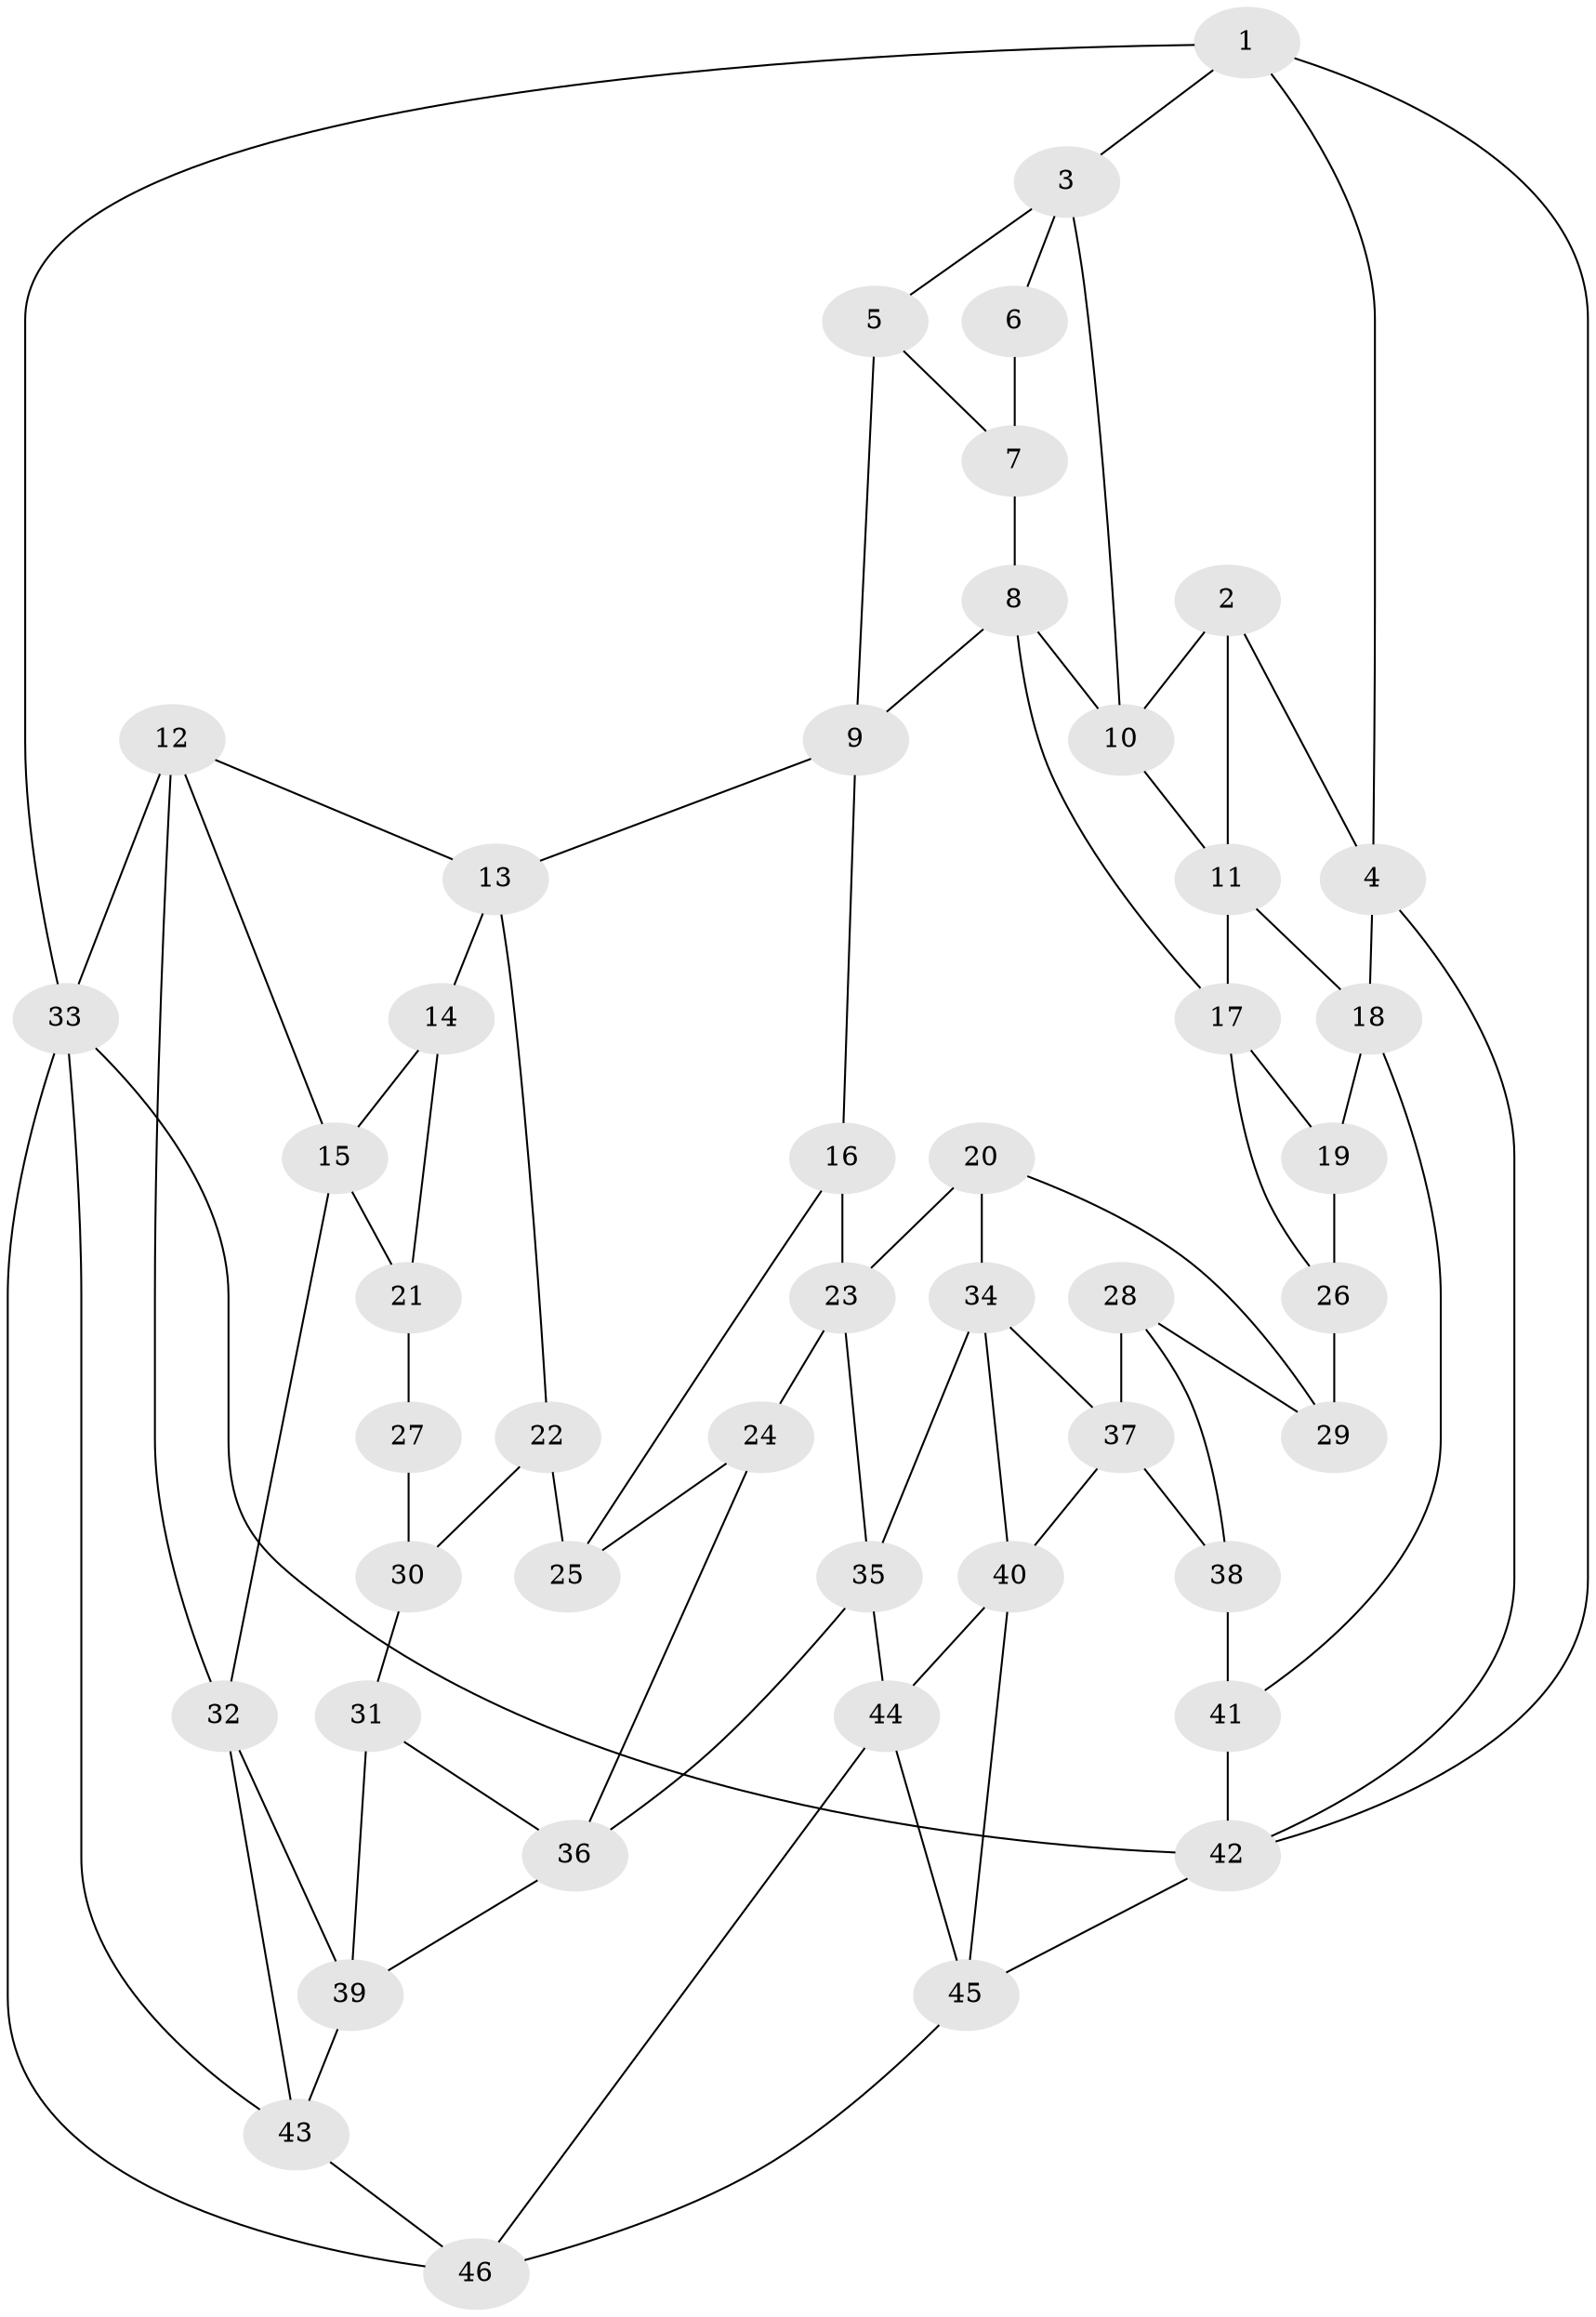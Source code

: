 // original degree distribution, {3: 0.03296703296703297, 5: 0.6263736263736264, 6: 0.16483516483516483, 4: 0.17582417582417584}
// Generated by graph-tools (version 1.1) at 2025/03/03/09/25 03:03:22]
// undirected, 46 vertices, 82 edges
graph export_dot {
graph [start="1"]
  node [color=gray90,style=filled];
  1;
  2;
  3;
  4;
  5;
  6;
  7;
  8;
  9;
  10;
  11;
  12;
  13;
  14;
  15;
  16;
  17;
  18;
  19;
  20;
  21;
  22;
  23;
  24;
  25;
  26;
  27;
  28;
  29;
  30;
  31;
  32;
  33;
  34;
  35;
  36;
  37;
  38;
  39;
  40;
  41;
  42;
  43;
  44;
  45;
  46;
  1 -- 3 [weight=1.0];
  1 -- 4 [weight=1.0];
  1 -- 33 [weight=1.0];
  1 -- 42 [weight=1.0];
  2 -- 4 [weight=1.0];
  2 -- 10 [weight=1.0];
  2 -- 11 [weight=1.0];
  3 -- 5 [weight=1.0];
  3 -- 6 [weight=1.0];
  3 -- 10 [weight=1.0];
  4 -- 18 [weight=1.0];
  4 -- 42 [weight=1.0];
  5 -- 7 [weight=1.0];
  5 -- 9 [weight=1.0];
  6 -- 7 [weight=2.0];
  7 -- 8 [weight=1.0];
  8 -- 9 [weight=1.0];
  8 -- 10 [weight=1.0];
  8 -- 17 [weight=1.0];
  9 -- 13 [weight=1.0];
  9 -- 16 [weight=1.0];
  10 -- 11 [weight=1.0];
  11 -- 17 [weight=1.0];
  11 -- 18 [weight=1.0];
  12 -- 13 [weight=1.0];
  12 -- 15 [weight=1.0];
  12 -- 32 [weight=1.0];
  12 -- 33 [weight=2.0];
  13 -- 14 [weight=1.0];
  13 -- 22 [weight=1.0];
  14 -- 15 [weight=1.0];
  14 -- 21 [weight=1.0];
  15 -- 21 [weight=1.0];
  15 -- 32 [weight=1.0];
  16 -- 23 [weight=1.0];
  16 -- 25 [weight=1.0];
  17 -- 19 [weight=1.0];
  17 -- 26 [weight=1.0];
  18 -- 19 [weight=1.0];
  18 -- 41 [weight=1.0];
  19 -- 26 [weight=1.0];
  20 -- 23 [weight=1.0];
  20 -- 29 [weight=1.0];
  20 -- 34 [weight=1.0];
  21 -- 27 [weight=2.0];
  22 -- 25 [weight=2.0];
  22 -- 30 [weight=1.0];
  23 -- 24 [weight=1.0];
  23 -- 35 [weight=1.0];
  24 -- 25 [weight=1.0];
  24 -- 36 [weight=1.0];
  26 -- 29 [weight=2.0];
  27 -- 30 [weight=2.0];
  28 -- 29 [weight=1.0];
  28 -- 37 [weight=1.0];
  28 -- 38 [weight=1.0];
  30 -- 31 [weight=1.0];
  31 -- 36 [weight=1.0];
  31 -- 39 [weight=1.0];
  32 -- 39 [weight=1.0];
  32 -- 43 [weight=1.0];
  33 -- 42 [weight=1.0];
  33 -- 43 [weight=1.0];
  33 -- 46 [weight=1.0];
  34 -- 35 [weight=1.0];
  34 -- 37 [weight=1.0];
  34 -- 40 [weight=1.0];
  35 -- 36 [weight=1.0];
  35 -- 44 [weight=1.0];
  36 -- 39 [weight=1.0];
  37 -- 38 [weight=1.0];
  37 -- 40 [weight=1.0];
  38 -- 41 [weight=2.0];
  39 -- 43 [weight=1.0];
  40 -- 44 [weight=1.0];
  40 -- 45 [weight=1.0];
  41 -- 42 [weight=2.0];
  42 -- 45 [weight=1.0];
  43 -- 46 [weight=1.0];
  44 -- 45 [weight=1.0];
  44 -- 46 [weight=1.0];
  45 -- 46 [weight=1.0];
}
